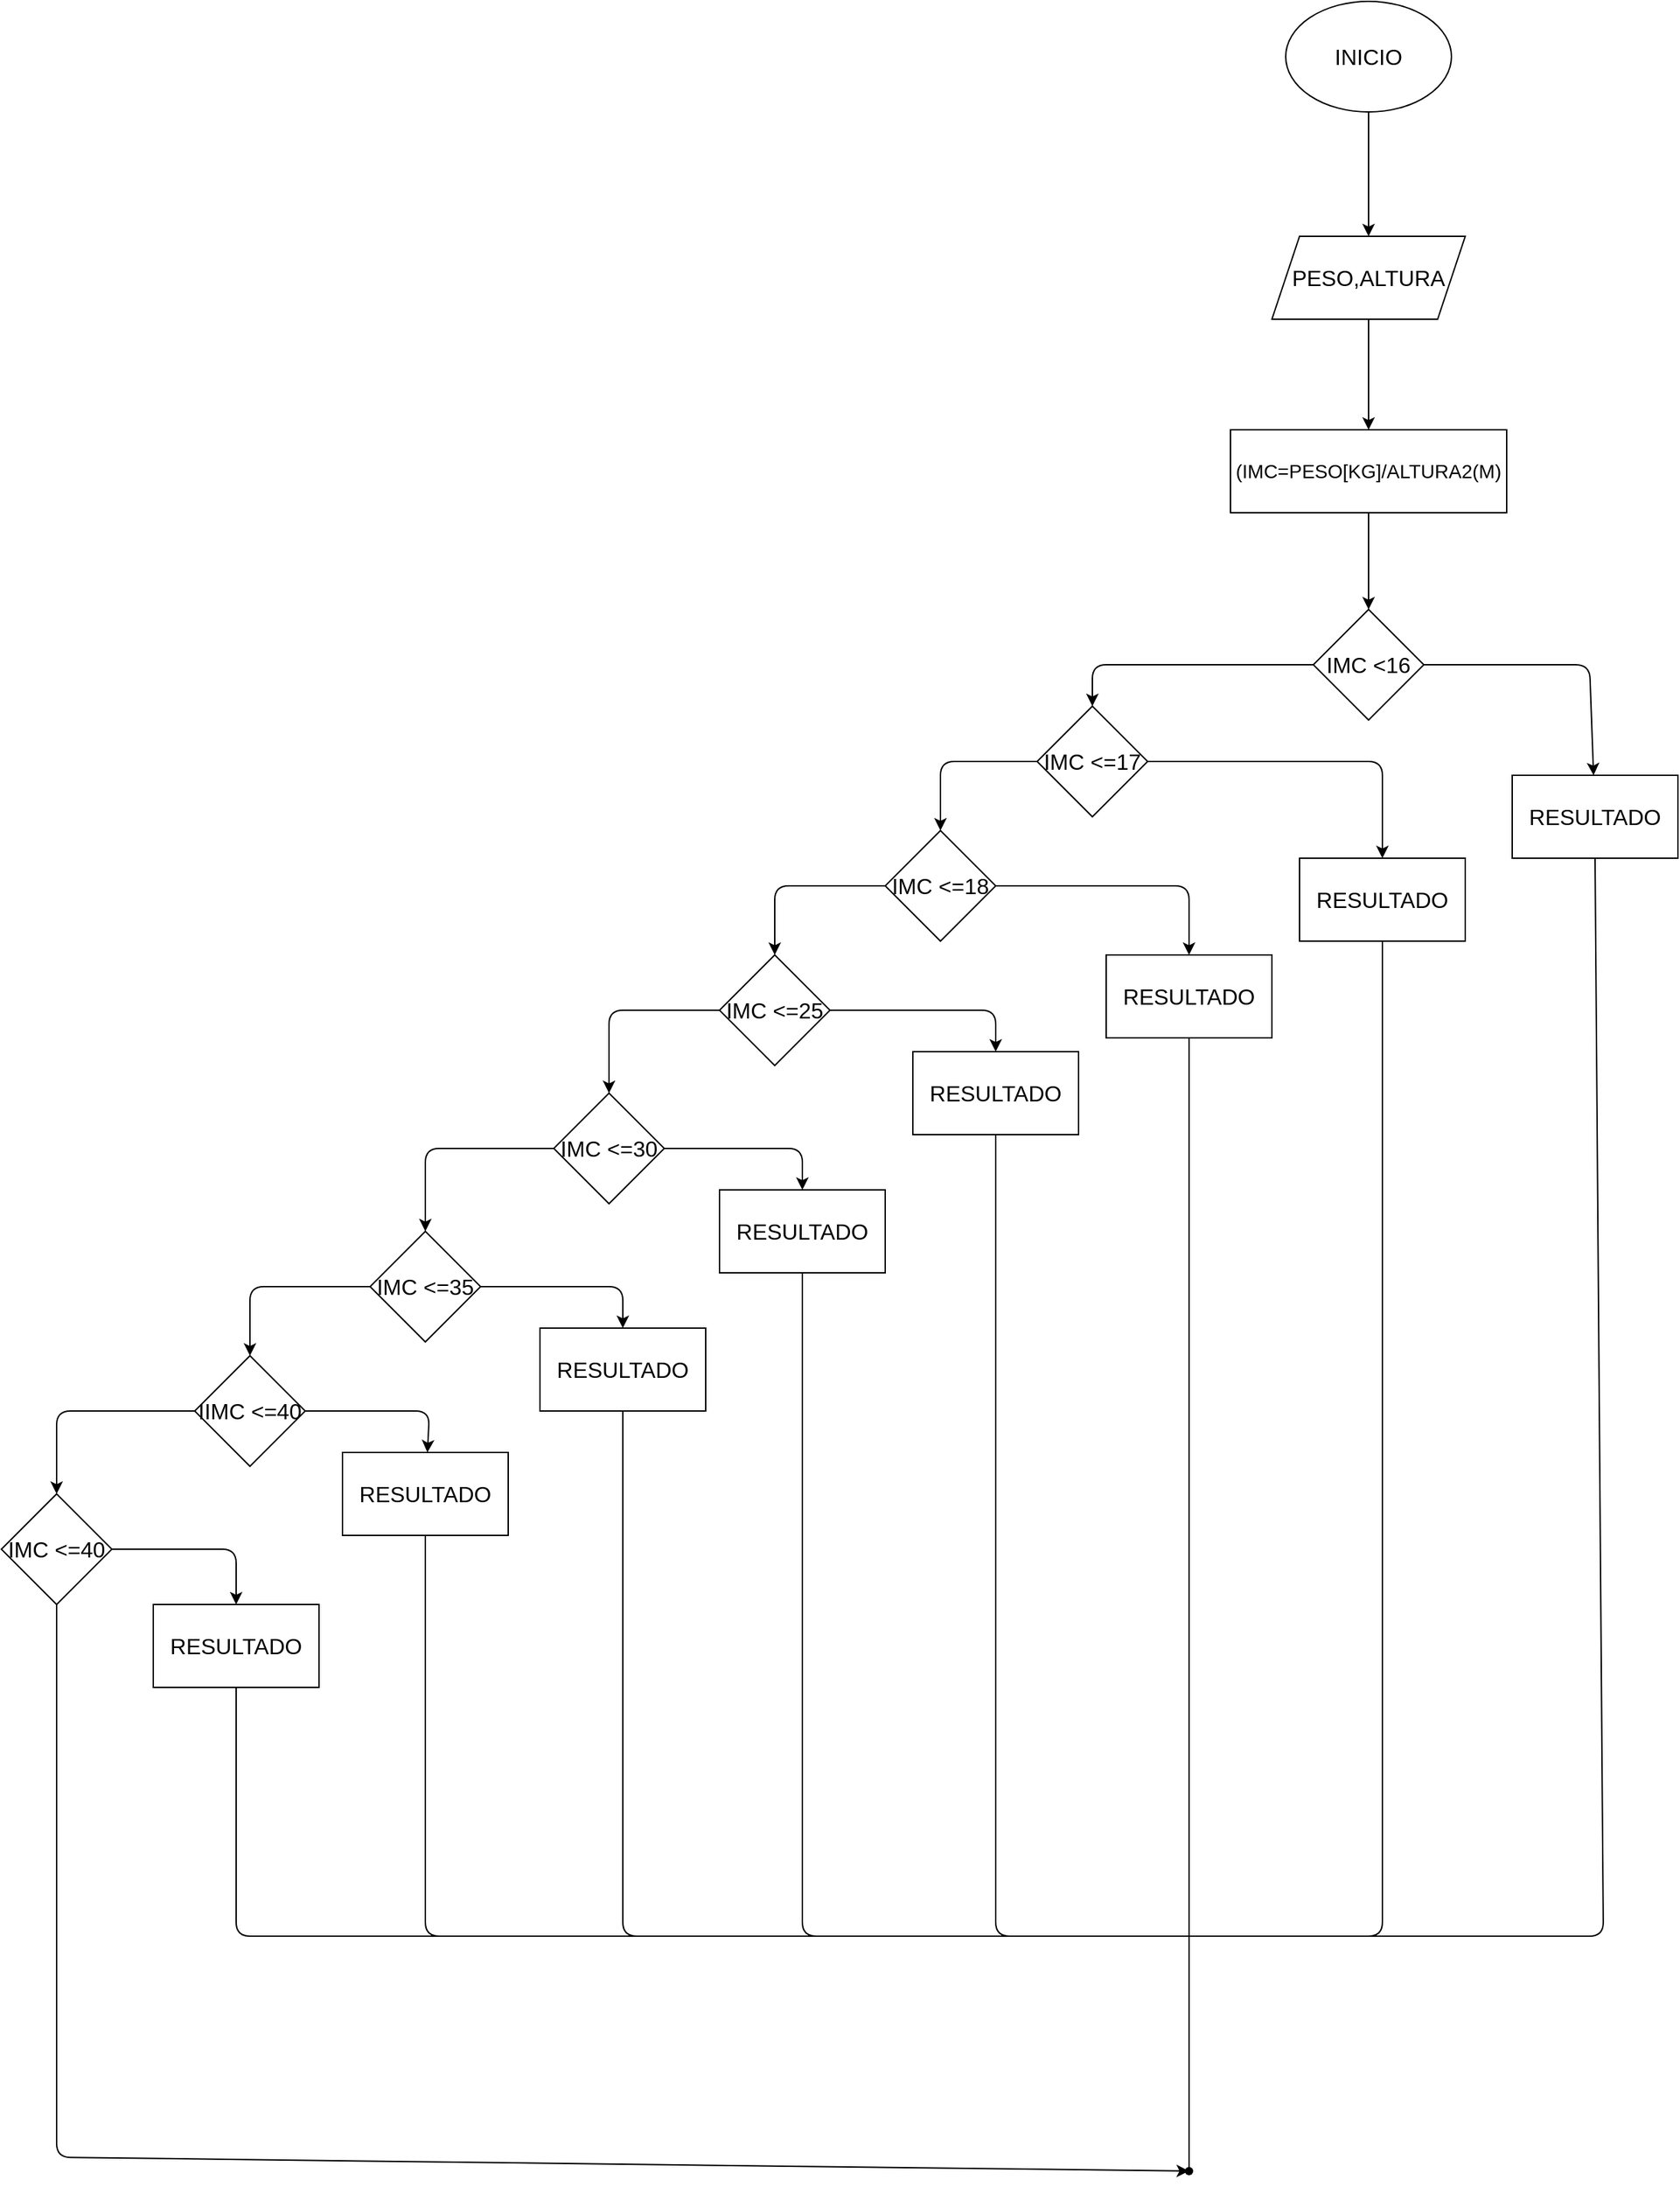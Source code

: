 <mxfile>
    <diagram id="essTlcMnFXd5hGS4-LtG" name="Página-1">
        <mxGraphModel dx="1930" dy="768" grid="1" gridSize="10" guides="1" tooltips="1" connect="1" arrows="1" fold="1" page="1" pageScale="1" pageWidth="827" pageHeight="1169" math="0" shadow="0">
            <root>
                <mxCell id="0"/>
                <mxCell id="1" parent="0"/>
                <mxCell id="4" value="" style="edgeStyle=none;html=1;fontSize=18;" edge="1" parent="1" source="2" target="3">
                    <mxGeometry relative="1" as="geometry"/>
                </mxCell>
                <mxCell id="2" value="&lt;font size=&quot;3&quot;&gt;INICIO&lt;/font&gt;" style="ellipse;whiteSpace=wrap;html=1;" vertex="1" parent="1">
                    <mxGeometry x="250" y="30" width="120" height="80" as="geometry"/>
                </mxCell>
                <mxCell id="6" value="" style="edgeStyle=none;html=1;fontSize=14;" edge="1" parent="1" source="3" target="5">
                    <mxGeometry relative="1" as="geometry"/>
                </mxCell>
                <mxCell id="3" value="&lt;font size=&quot;3&quot;&gt;PESO,ALTURA&lt;/font&gt;" style="shape=parallelogram;perimeter=parallelogramPerimeter;whiteSpace=wrap;html=1;fixedSize=1;" vertex="1" parent="1">
                    <mxGeometry x="240" y="200" width="140" height="60" as="geometry"/>
                </mxCell>
                <mxCell id="9" value="" style="edgeStyle=none;html=1;fontSize=14;" edge="1" parent="1" source="5" target="8">
                    <mxGeometry relative="1" as="geometry"/>
                </mxCell>
                <mxCell id="5" value="&lt;font style=&quot;font-size: 14px;&quot;&gt;(IMC=PESO[KG]/ALTURA2(M)&lt;/font&gt;" style="whiteSpace=wrap;html=1;" vertex="1" parent="1">
                    <mxGeometry x="210" y="340" width="200" height="60" as="geometry"/>
                </mxCell>
                <mxCell id="11" value="" style="edgeStyle=none;html=1;fontSize=14;" edge="1" parent="1" source="8" target="10">
                    <mxGeometry relative="1" as="geometry">
                        <Array as="points">
                            <mxPoint x="110" y="510"/>
                        </Array>
                    </mxGeometry>
                </mxCell>
                <mxCell id="13" value="" style="edgeStyle=none;html=1;fontSize=14;" edge="1" parent="1" source="8" target="12">
                    <mxGeometry relative="1" as="geometry">
                        <Array as="points">
                            <mxPoint x="470" y="510"/>
                        </Array>
                    </mxGeometry>
                </mxCell>
                <mxCell id="8" value="&lt;font size=&quot;3&quot;&gt;IMC &amp;lt;16&lt;/font&gt;" style="rhombus;whiteSpace=wrap;html=1;" vertex="1" parent="1">
                    <mxGeometry x="270" y="470" width="80" height="80" as="geometry"/>
                </mxCell>
                <mxCell id="15" value="" style="edgeStyle=none;html=1;fontSize=14;" edge="1" parent="1" source="10" target="14">
                    <mxGeometry relative="1" as="geometry">
                        <Array as="points">
                            <mxPoint x="320" y="580"/>
                        </Array>
                    </mxGeometry>
                </mxCell>
                <mxCell id="17" value="" style="edgeStyle=none;html=1;fontSize=14;" edge="1" parent="1" source="10" target="16">
                    <mxGeometry relative="1" as="geometry">
                        <Array as="points">
                            <mxPoint y="580"/>
                        </Array>
                    </mxGeometry>
                </mxCell>
                <mxCell id="10" value="&lt;font size=&quot;3&quot;&gt;IMC &amp;lt;=17&lt;/font&gt;" style="rhombus;whiteSpace=wrap;html=1;" vertex="1" parent="1">
                    <mxGeometry x="70" y="540" width="80" height="80" as="geometry"/>
                </mxCell>
                <mxCell id="12" value="&lt;font size=&quot;3&quot;&gt;RESULTADO&lt;br&gt;&lt;/font&gt;" style="whiteSpace=wrap;html=1;" vertex="1" parent="1">
                    <mxGeometry x="414" y="590" width="120" height="60" as="geometry"/>
                </mxCell>
                <mxCell id="14" value="&lt;font size=&quot;3&quot;&gt;RESULTADO&lt;/font&gt;" style="whiteSpace=wrap;html=1;" vertex="1" parent="1">
                    <mxGeometry x="260" y="650" width="120" height="60" as="geometry"/>
                </mxCell>
                <mxCell id="21" value="" style="edgeStyle=none;html=1;fontSize=14;" edge="1" parent="1" source="16" target="20">
                    <mxGeometry relative="1" as="geometry">
                        <Array as="points">
                            <mxPoint x="-120" y="670"/>
                        </Array>
                    </mxGeometry>
                </mxCell>
                <mxCell id="47" value="" style="edgeStyle=none;html=1;fontSize=14;" edge="1" parent="1" source="16" target="46">
                    <mxGeometry relative="1" as="geometry">
                        <Array as="points">
                            <mxPoint x="180" y="670"/>
                        </Array>
                    </mxGeometry>
                </mxCell>
                <mxCell id="16" value="&lt;font size=&quot;3&quot;&gt;IMC &amp;lt;=18&lt;/font&gt;" style="rhombus;whiteSpace=wrap;html=1;" vertex="1" parent="1">
                    <mxGeometry x="-40" y="630" width="80" height="80" as="geometry"/>
                </mxCell>
                <mxCell id="23" value="" style="edgeStyle=none;html=1;fontSize=14;" edge="1" parent="1" source="20" target="22">
                    <mxGeometry relative="1" as="geometry">
                        <Array as="points">
                            <mxPoint x="-240" y="760"/>
                        </Array>
                    </mxGeometry>
                </mxCell>
                <mxCell id="49" value="" style="edgeStyle=none;html=1;fontSize=14;" edge="1" parent="1" source="20" target="48">
                    <mxGeometry relative="1" as="geometry">
                        <Array as="points">
                            <mxPoint x="40" y="760"/>
                        </Array>
                    </mxGeometry>
                </mxCell>
                <mxCell id="20" value="&lt;font size=&quot;3&quot;&gt;IMC &amp;lt;=25&lt;/font&gt;" style="rhombus;whiteSpace=wrap;html=1;" vertex="1" parent="1">
                    <mxGeometry x="-160" y="720" width="80" height="80" as="geometry"/>
                </mxCell>
                <mxCell id="25" value="" style="edgeStyle=none;html=1;fontSize=14;" edge="1" parent="1" source="22" target="24">
                    <mxGeometry relative="1" as="geometry">
                        <Array as="points">
                            <mxPoint x="-373" y="860"/>
                        </Array>
                    </mxGeometry>
                </mxCell>
                <mxCell id="45" value="" style="edgeStyle=none;html=1;fontSize=14;" edge="1" parent="1" source="22" target="44">
                    <mxGeometry relative="1" as="geometry">
                        <Array as="points">
                            <mxPoint x="-130" y="860"/>
                            <mxPoint x="-100" y="860"/>
                        </Array>
                    </mxGeometry>
                </mxCell>
                <mxCell id="22" value="&lt;font size=&quot;3&quot;&gt;IMC &amp;lt;=30&lt;/font&gt;" style="rhombus;whiteSpace=wrap;html=1;" vertex="1" parent="1">
                    <mxGeometry x="-280" y="820" width="80" height="80" as="geometry"/>
                </mxCell>
                <mxCell id="28" value="" style="edgeStyle=none;html=1;fontSize=14;" edge="1" parent="1" source="24" target="27">
                    <mxGeometry relative="1" as="geometry">
                        <Array as="points">
                            <mxPoint x="-500" y="960"/>
                        </Array>
                    </mxGeometry>
                </mxCell>
                <mxCell id="51" value="" style="edgeStyle=none;html=1;fontSize=14;" edge="1" parent="1" source="24" target="50">
                    <mxGeometry relative="1" as="geometry">
                        <Array as="points">
                            <mxPoint x="-230" y="960"/>
                        </Array>
                    </mxGeometry>
                </mxCell>
                <mxCell id="24" value="&lt;font size=&quot;3&quot;&gt;IMC &amp;lt;=35&lt;/font&gt;" style="rhombus;whiteSpace=wrap;html=1;" vertex="1" parent="1">
                    <mxGeometry x="-413" y="920" width="80" height="80" as="geometry"/>
                </mxCell>
                <mxCell id="30" value="" style="edgeStyle=none;html=1;fontSize=14;" edge="1" parent="1" source="27" target="29">
                    <mxGeometry relative="1" as="geometry">
                        <Array as="points">
                            <mxPoint x="-640" y="1050"/>
                        </Array>
                    </mxGeometry>
                </mxCell>
                <mxCell id="53" value="" style="edgeStyle=none;html=1;fontSize=14;" edge="1" parent="1" source="27" target="52">
                    <mxGeometry relative="1" as="geometry">
                        <Array as="points">
                            <mxPoint x="-370" y="1050"/>
                        </Array>
                    </mxGeometry>
                </mxCell>
                <mxCell id="27" value="&lt;font size=&quot;3&quot;&gt;IIMC &amp;lt;=40&lt;/font&gt;" style="rhombus;whiteSpace=wrap;html=1;" vertex="1" parent="1">
                    <mxGeometry x="-540" y="1010" width="80" height="80" as="geometry"/>
                </mxCell>
                <mxCell id="55" value="" style="edgeStyle=none;html=1;fontSize=14;" edge="1" parent="1" source="29" target="54">
                    <mxGeometry relative="1" as="geometry">
                        <Array as="points">
                            <mxPoint x="-510" y="1150"/>
                        </Array>
                    </mxGeometry>
                </mxCell>
                <mxCell id="57" value="" style="edgeStyle=none;html=1;fontSize=14;" edge="1" parent="1" source="29" target="56">
                    <mxGeometry relative="1" as="geometry">
                        <Array as="points">
                            <mxPoint x="-640" y="1480"/>
                            <mxPoint x="-640" y="1590"/>
                        </Array>
                    </mxGeometry>
                </mxCell>
                <mxCell id="29" value="&lt;font size=&quot;3&quot;&gt;IMC &amp;lt;=40&lt;/font&gt;" style="rhombus;whiteSpace=wrap;html=1;" vertex="1" parent="1">
                    <mxGeometry x="-680" y="1110" width="80" height="80" as="geometry"/>
                </mxCell>
                <mxCell id="44" value="&lt;font size=&quot;3&quot;&gt;RESULTADO&lt;/font&gt;" style="whiteSpace=wrap;html=1;" vertex="1" parent="1">
                    <mxGeometry x="-160" y="890" width="120" height="60" as="geometry"/>
                </mxCell>
                <mxCell id="46" value="&lt;font size=&quot;3&quot;&gt;RESULTADO&lt;/font&gt;" style="whiteSpace=wrap;html=1;" vertex="1" parent="1">
                    <mxGeometry x="120" y="720" width="120" height="60" as="geometry"/>
                </mxCell>
                <mxCell id="48" value="&lt;font size=&quot;3&quot;&gt;RESULTADO&lt;/font&gt;" style="whiteSpace=wrap;html=1;" vertex="1" parent="1">
                    <mxGeometry x="-20" y="790" width="120" height="60" as="geometry"/>
                </mxCell>
                <mxCell id="50" value="&lt;font size=&quot;3&quot;&gt;RESULTADO&lt;/font&gt;" style="whiteSpace=wrap;html=1;" vertex="1" parent="1">
                    <mxGeometry x="-290" y="990" width="120" height="60" as="geometry"/>
                </mxCell>
                <mxCell id="52" value="&lt;font size=&quot;3&quot;&gt;RESULTADO&lt;/font&gt;" style="whiteSpace=wrap;html=1;" vertex="1" parent="1">
                    <mxGeometry x="-433" y="1080" width="120" height="60" as="geometry"/>
                </mxCell>
                <mxCell id="54" value="&lt;font size=&quot;3&quot;&gt;RESULTADO&lt;/font&gt;" style="whiteSpace=wrap;html=1;" vertex="1" parent="1">
                    <mxGeometry x="-570" y="1190" width="120" height="60" as="geometry"/>
                </mxCell>
                <mxCell id="60" value="" style="endArrow=none;html=1;fontSize=14;entryX=0.5;entryY=1;entryDx=0;entryDy=0;" edge="1" parent="1" target="12">
                    <mxGeometry width="50" height="50" relative="1" as="geometry">
                        <mxPoint x="200" y="1430" as="sourcePoint"/>
                        <mxPoint x="480" y="720" as="targetPoint"/>
                        <Array as="points">
                            <mxPoint x="480" y="1430"/>
                        </Array>
                    </mxGeometry>
                </mxCell>
                <mxCell id="61" value="" style="endArrow=none;html=1;fontSize=14;entryX=0.5;entryY=1;entryDx=0;entryDy=0;" edge="1" parent="1" target="14">
                    <mxGeometry width="50" height="50" relative="1" as="geometry">
                        <mxPoint x="180" y="1430" as="sourcePoint"/>
                        <mxPoint x="320" y="760" as="targetPoint"/>
                        <Array as="points">
                            <mxPoint x="320" y="1430"/>
                        </Array>
                    </mxGeometry>
                </mxCell>
                <mxCell id="62" value="" style="endArrow=none;html=1;fontSize=14;entryX=0.5;entryY=1;entryDx=0;entryDy=0;startArrow=none;" edge="1" parent="1" source="56" target="46">
                    <mxGeometry width="50" height="50" relative="1" as="geometry">
                        <mxPoint x="180" y="1600" as="sourcePoint"/>
                        <mxPoint x="190" y="830" as="targetPoint"/>
                    </mxGeometry>
                </mxCell>
                <mxCell id="64" value="" style="endArrow=none;html=1;fontSize=14;entryX=0.5;entryY=1;entryDx=0;entryDy=0;" edge="1" parent="1" target="44">
                    <mxGeometry width="50" height="50" relative="1" as="geometry">
                        <mxPoint x="180" y="1430" as="sourcePoint"/>
                        <mxPoint x="-100" y="1000" as="targetPoint"/>
                        <Array as="points">
                            <mxPoint x="-100" y="1430"/>
                        </Array>
                    </mxGeometry>
                </mxCell>
                <mxCell id="65" value="" style="endArrow=none;html=1;fontSize=14;entryX=0.5;entryY=1;entryDx=0;entryDy=0;" edge="1" parent="1" target="48">
                    <mxGeometry width="50" height="50" relative="1" as="geometry">
                        <mxPoint x="180" y="1430" as="sourcePoint"/>
                        <mxPoint x="40" y="920" as="targetPoint"/>
                        <Array as="points">
                            <mxPoint x="40" y="1430"/>
                        </Array>
                    </mxGeometry>
                </mxCell>
                <mxCell id="66" value="" style="endArrow=none;html=1;fontSize=14;entryX=0.5;entryY=1;entryDx=0;entryDy=0;" edge="1" parent="1" target="50">
                    <mxGeometry width="50" height="50" relative="1" as="geometry">
                        <mxPoint x="180" y="1430" as="sourcePoint"/>
                        <mxPoint x="-220" y="1100" as="targetPoint"/>
                        <Array as="points">
                            <mxPoint x="-230" y="1430"/>
                        </Array>
                    </mxGeometry>
                </mxCell>
                <mxCell id="67" value="" style="endArrow=none;html=1;fontSize=14;entryX=0.5;entryY=1;entryDx=0;entryDy=0;" edge="1" parent="1" target="52">
                    <mxGeometry width="50" height="50" relative="1" as="geometry">
                        <mxPoint x="180" y="1430" as="sourcePoint"/>
                        <mxPoint x="-363" y="1195" as="targetPoint"/>
                        <Array as="points">
                            <mxPoint x="-373" y="1430"/>
                        </Array>
                    </mxGeometry>
                </mxCell>
                <mxCell id="68" value="" style="endArrow=none;html=1;fontSize=14;entryX=0.5;entryY=1;entryDx=0;entryDy=0;" edge="1" parent="1" target="54">
                    <mxGeometry width="50" height="50" relative="1" as="geometry">
                        <mxPoint x="190" y="1430" as="sourcePoint"/>
                        <mxPoint x="-510" y="1300" as="targetPoint"/>
                        <Array as="points">
                            <mxPoint x="-510" y="1430"/>
                        </Array>
                    </mxGeometry>
                </mxCell>
                <mxCell id="69" value="" style="endArrow=none;html=1;fontSize=14;entryDx=0;entryDy=0;" edge="1" parent="1" target="56">
                    <mxGeometry width="50" height="50" relative="1" as="geometry">
                        <mxPoint x="180" y="1600" as="sourcePoint"/>
                        <mxPoint x="180" y="780" as="targetPoint"/>
                    </mxGeometry>
                </mxCell>
                <mxCell id="56" value="" style="shape=waypoint;sketch=0;size=6;pointerEvents=1;points=[];fillColor=default;resizable=0;rotatable=0;perimeter=centerPerimeter;snapToPoint=1;" vertex="1" parent="1">
                    <mxGeometry x="170" y="1590" width="20" height="20" as="geometry"/>
                </mxCell>
            </root>
        </mxGraphModel>
    </diagram>
</mxfile>